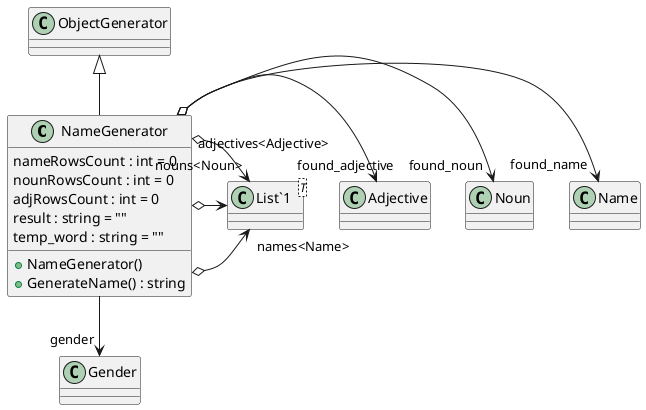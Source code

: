 @startuml
class NameGenerator {
    nameRowsCount : int = 0
    nounRowsCount : int = 0
    adjRowsCount : int = 0
    result : string = ""
    temp_word : string = ""
    + NameGenerator()
    + GenerateName() : string
}
class "List`1"<T> {
}
ObjectGenerator <|-- NameGenerator
NameGenerator o-> "found_name" Name
NameGenerator o-> "found_noun" Noun
NameGenerator o-> "found_adjective" Adjective
NameGenerator --> "gender" Gender
NameGenerator o-> "names<Name>" "List`1"
NameGenerator o-> "nouns<Noun>" "List`1"
NameGenerator o-> "adjectives<Adjective>" "List`1"
@enduml
